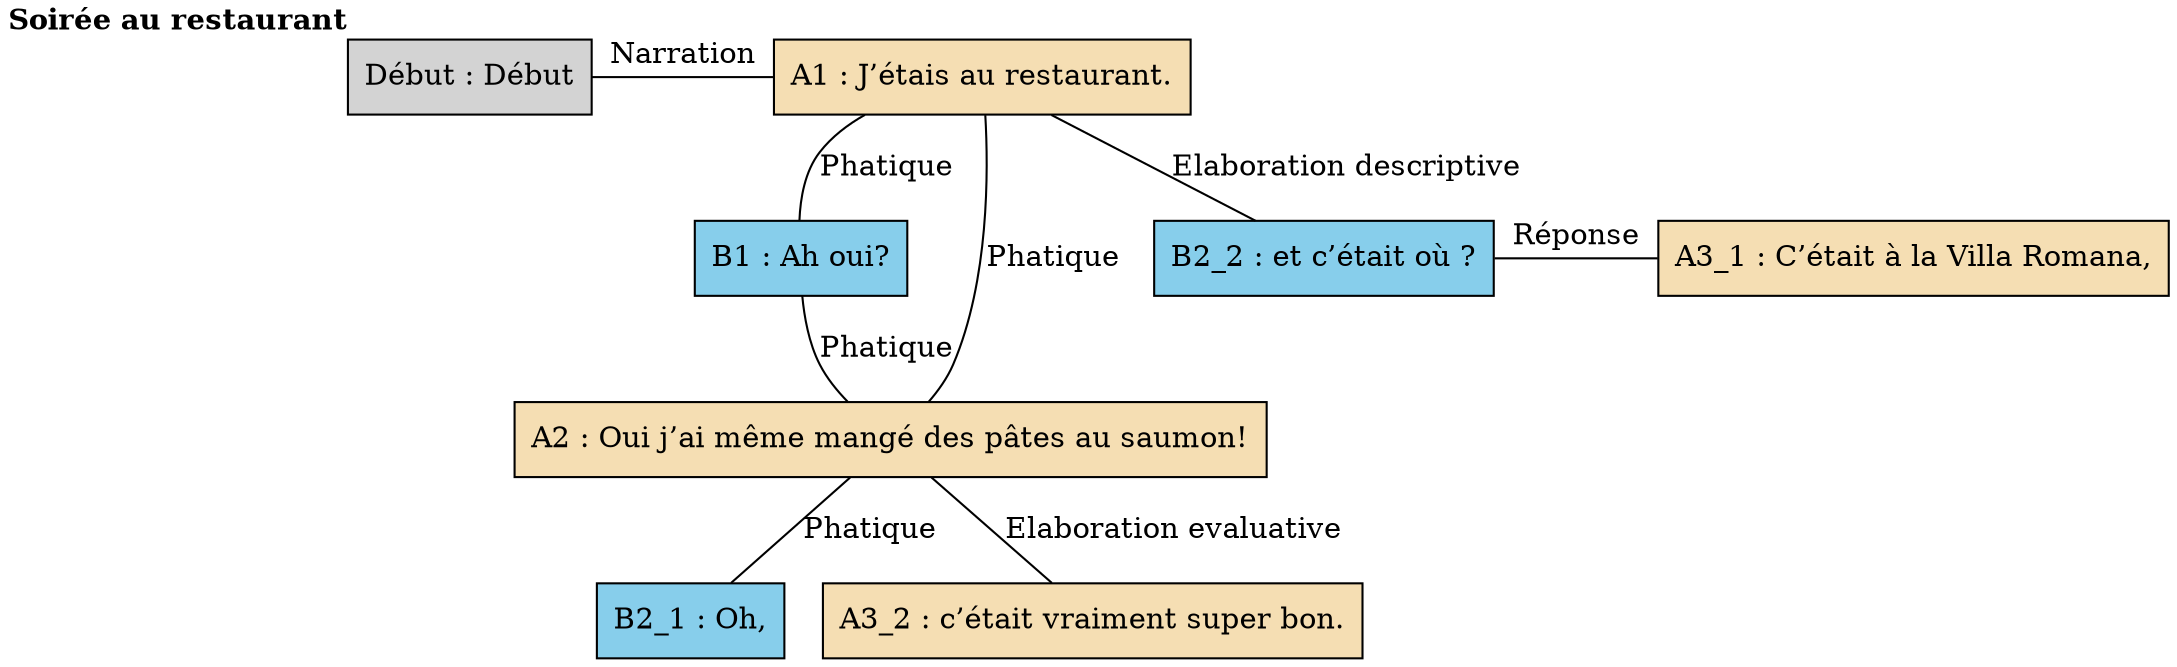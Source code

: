 digraph E01 {
	node [shape=box style=filled]
	"Début" [label="Début : Début" xlabel=<<B>Soirée au restaurant</B>>]
	A1 [label="A1 : J’étais au restaurant." fillcolor=wheat xlabel=""]
	B1 [label="B1 : Ah oui?" fillcolor=skyblue xlabel=""]
	A2 [label="A2 : Oui j’ai même mangé des pâtes au saumon!" fillcolor=wheat xlabel=""]
	B2_1 [label="B2_1 : Oh," fillcolor=skyblue xlabel=""]
	B2_2 [label="B2_2 : et c’était où ?" fillcolor=skyblue xlabel=""]
	A3_1 [label="A3_1 : C’était à la Villa Romana," fillcolor=wheat xlabel=""]
	A3_2 [label="A3_2 : c’était vraiment super bon." fillcolor=wheat xlabel=""]
	A1 -> B1 [label=Phatique dir=none]
	B1 -> A2 [label=Phatique dir=none]
	A1 -> A2 [label=Phatique dir=none]
	A2 -> B2_1 [label=Phatique dir=none]
	A1 -> B2_2 [label="Elaboration descriptive" dir=none]
	{
		rank=same
		B2_2
		A3_1
		B2_2 -> A3_1 [label="Réponse" dir=none]
	}
	A2 -> A3_2 [label="Elaboration evaluative" dir=none]
	{
		rank=same
		"Début"
		A1
		"Début" -> A1 [label=Narration dir=none]
	}
}
